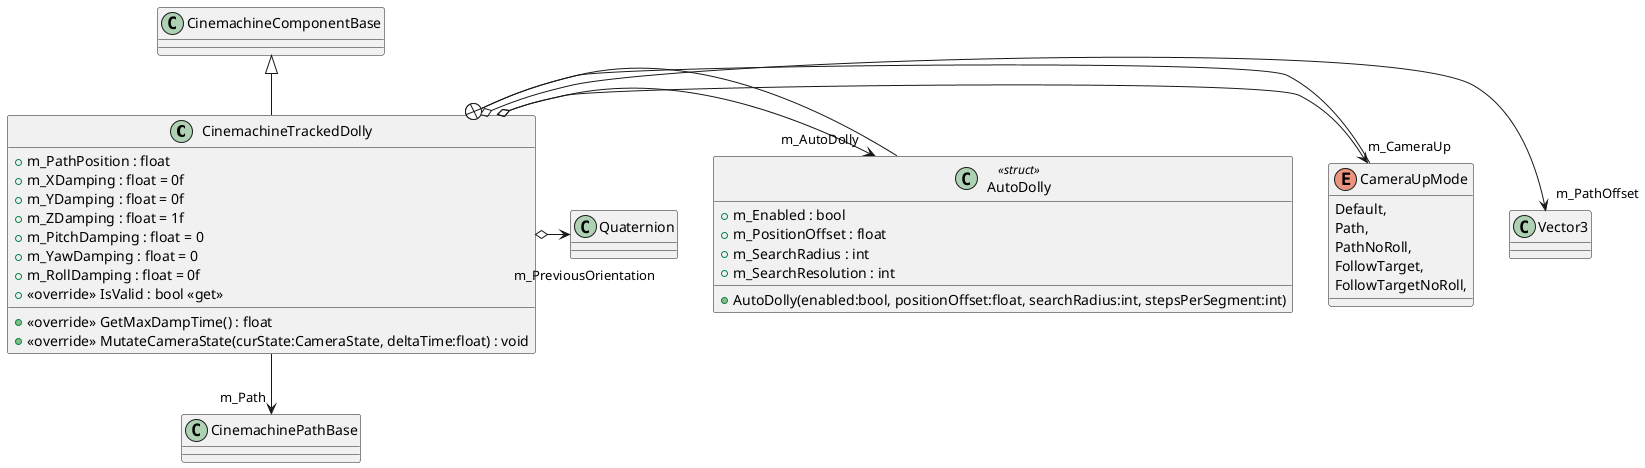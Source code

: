 @startuml
class CinemachineTrackedDolly {
    + m_PathPosition : float
    + m_XDamping : float = 0f
    + m_YDamping : float = 0f
    + m_ZDamping : float = 1f
    + m_PitchDamping : float = 0
    + m_YawDamping : float = 0
    + m_RollDamping : float = 0f
    + <<override>> IsValid : bool <<get>>
    + <<override>> GetMaxDampTime() : float
    + <<override>> MutateCameraState(curState:CameraState, deltaTime:float) : void
}
enum CameraUpMode {
    Default,
    Path,
    PathNoRoll,
    FollowTarget,
    FollowTargetNoRoll,
}
class AutoDolly <<struct>> {
    + m_Enabled : bool
    + m_PositionOffset : float
    + m_SearchRadius : int
    + m_SearchResolution : int
    + AutoDolly(enabled:bool, positionOffset:float, searchRadius:int, stepsPerSegment:int)
}
CinemachineComponentBase <|-- CinemachineTrackedDolly
CinemachineTrackedDolly --> "m_Path" CinemachinePathBase
CinemachineTrackedDolly o-> "m_PathOffset" Vector3
CinemachineTrackedDolly o-> "m_CameraUp" CameraUpMode
CinemachineTrackedDolly o-> "m_AutoDolly" AutoDolly
CinemachineTrackedDolly o-> "m_PreviousOrientation" Quaternion
CinemachineTrackedDolly +-- CameraUpMode
CinemachineTrackedDolly +-- AutoDolly
@enduml
